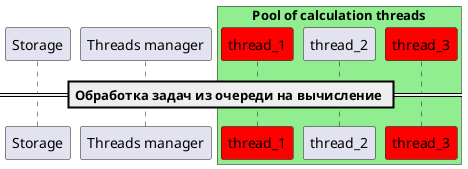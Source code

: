 @startuml
' actor User
' participant "Browser with app" as Browser #LightCyan
' participant Dispatcher
participant Storage
participant "Threads manager" as ThreadsManager

box "Pool of calculation threads" #LightGreen
participant thread_1 #red
participant thread_2
participant thread_3 #red
end box
autonumber 10 10 "<b>[000]"

== Обработка задач из очереди на вычисление ==




@enduml